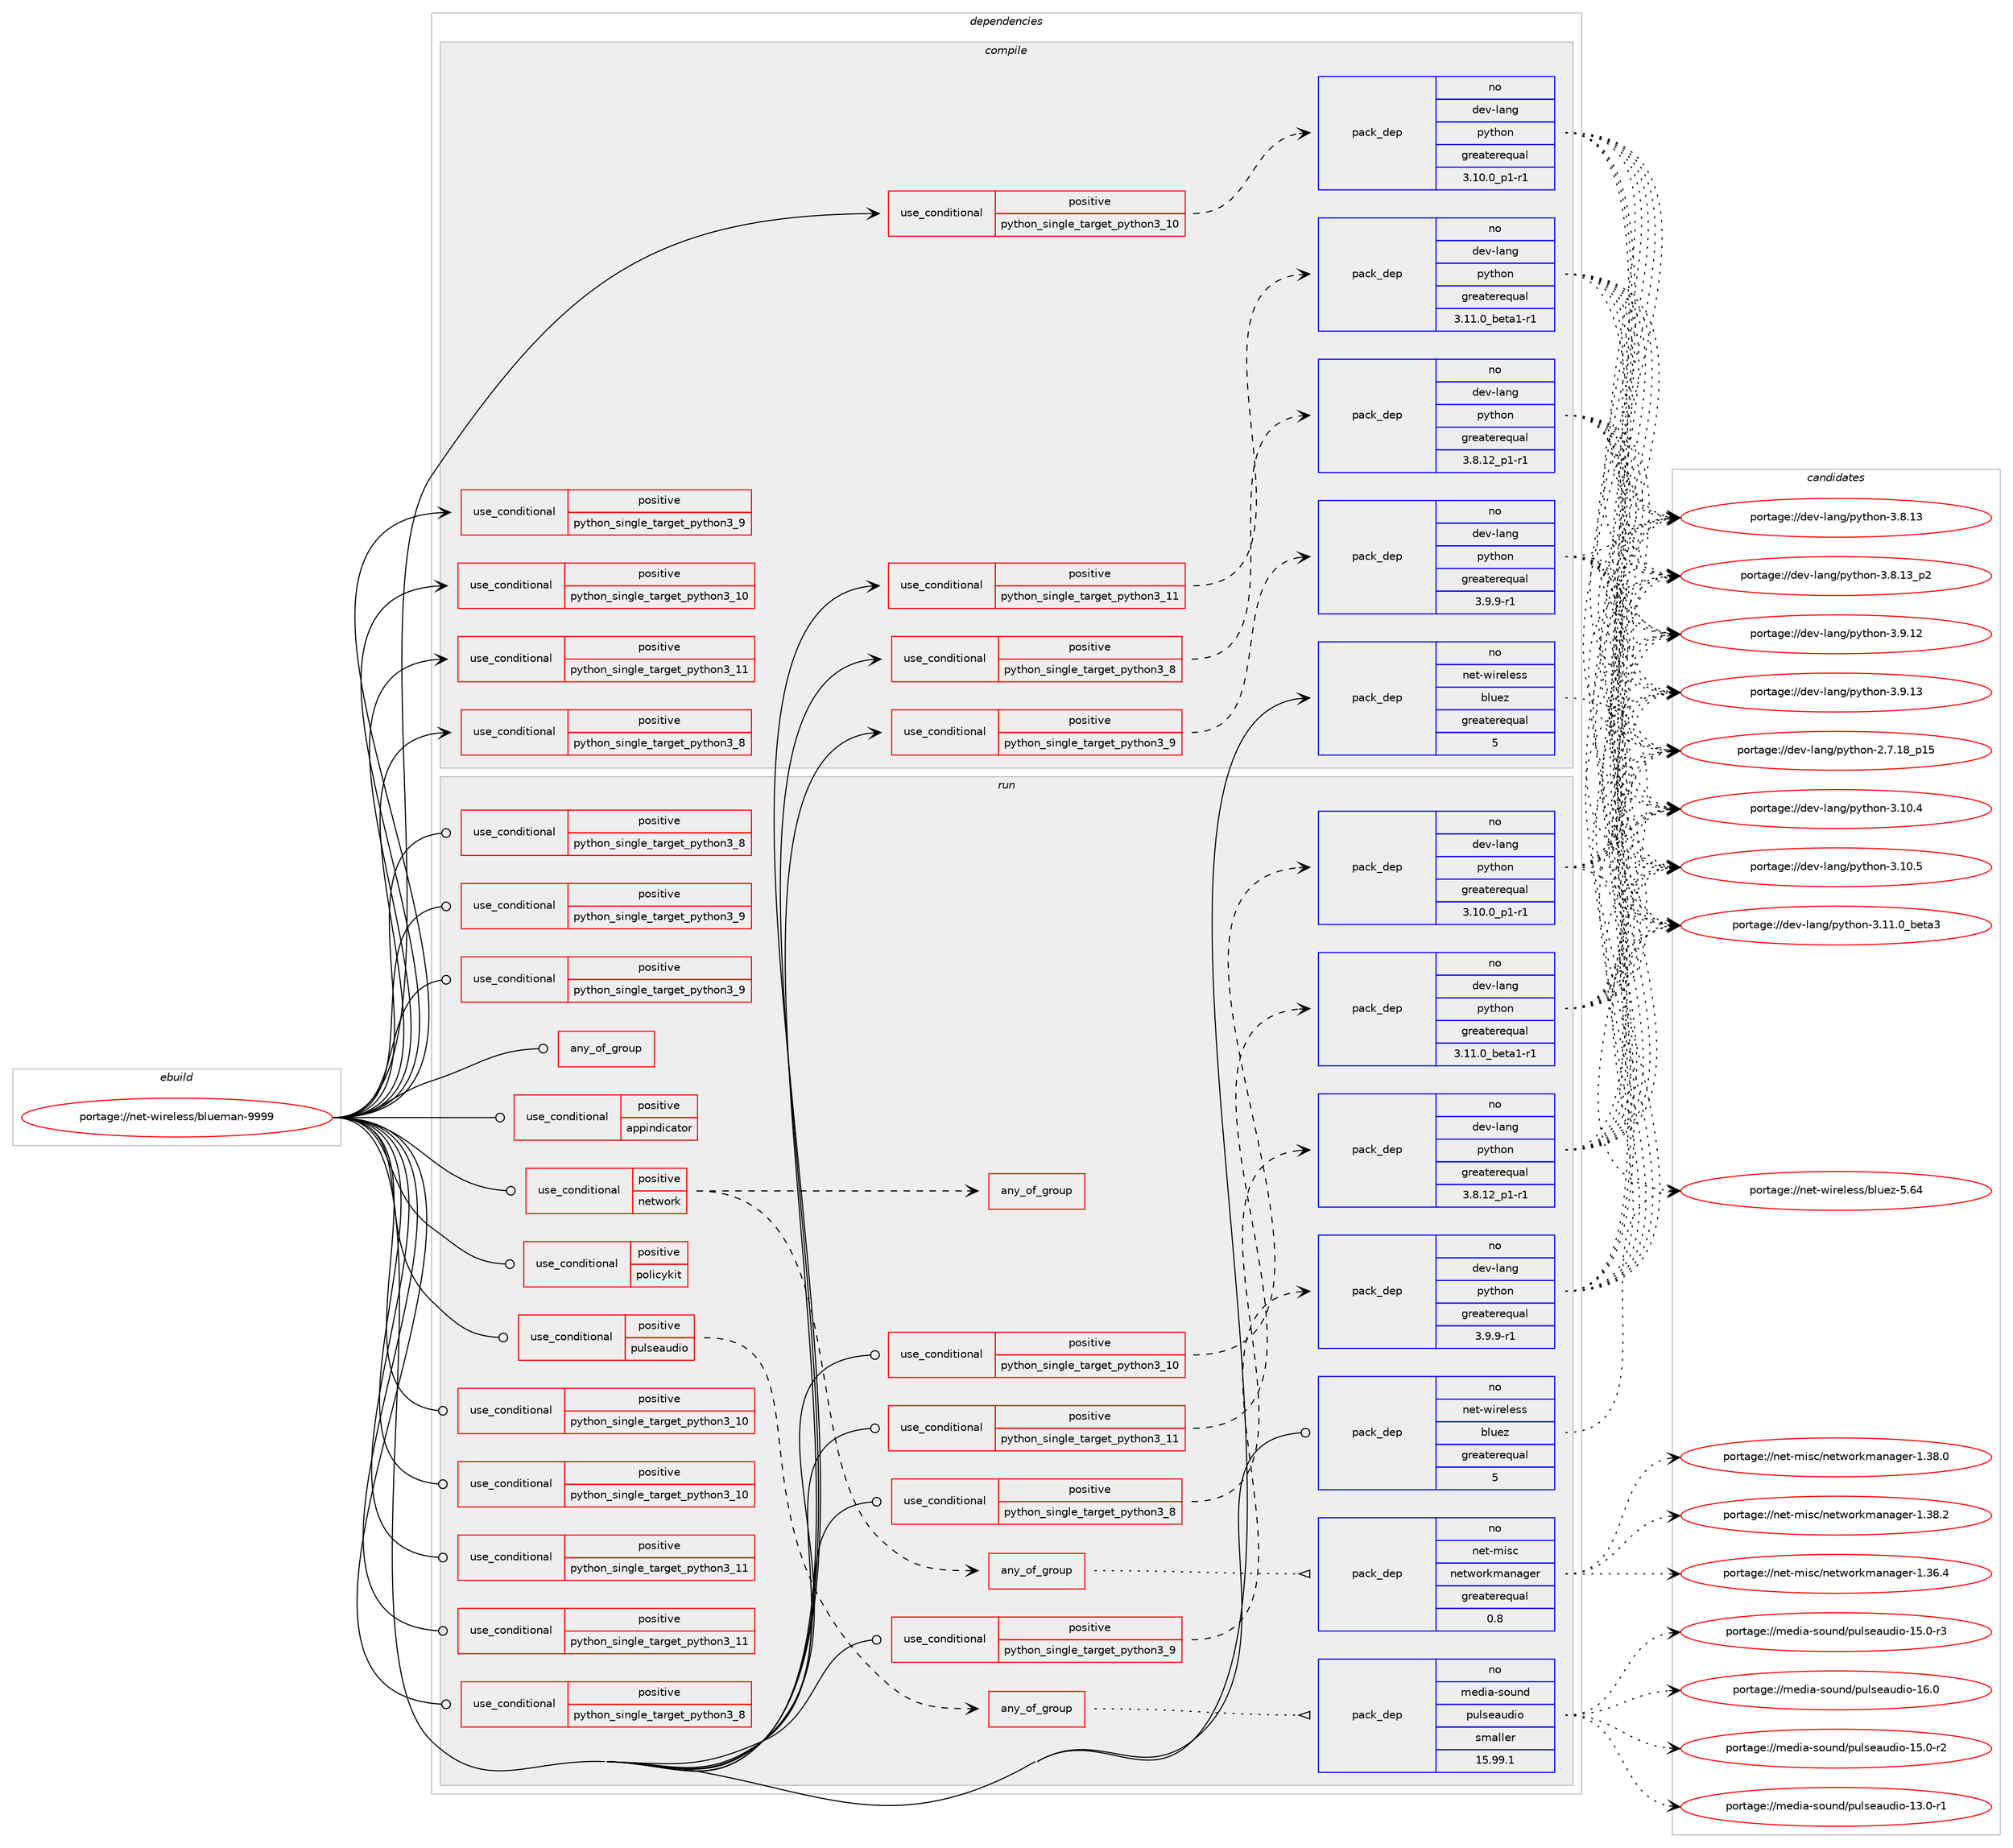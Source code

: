 digraph prolog {

# *************
# Graph options
# *************

newrank=true;
concentrate=true;
compound=true;
graph [rankdir=LR,fontname=Helvetica,fontsize=10,ranksep=1.5];#, ranksep=2.5, nodesep=0.2];
edge  [arrowhead=vee];
node  [fontname=Helvetica,fontsize=10];

# **********
# The ebuild
# **********

subgraph cluster_leftcol {
color=gray;
rank=same;
label=<<i>ebuild</i>>;
id [label="portage://net-wireless/blueman-9999", color=red, width=4, href="../net-wireless/blueman-9999.svg"];
}

# ****************
# The dependencies
# ****************

subgraph cluster_midcol {
color=gray;
label=<<i>dependencies</i>>;
subgraph cluster_compile {
fillcolor="#eeeeee";
style=filled;
label=<<i>compile</i>>;
subgraph cond1875 {
dependency2653 [label=<<TABLE BORDER="0" CELLBORDER="1" CELLSPACING="0" CELLPADDING="4"><TR><TD ROWSPAN="3" CELLPADDING="10">use_conditional</TD></TR><TR><TD>positive</TD></TR><TR><TD>python_single_target_python3_10</TD></TR></TABLE>>, shape=none, color=red];
subgraph pack764 {
dependency2654 [label=<<TABLE BORDER="0" CELLBORDER="1" CELLSPACING="0" CELLPADDING="4" WIDTH="220"><TR><TD ROWSPAN="6" CELLPADDING="30">pack_dep</TD></TR><TR><TD WIDTH="110">no</TD></TR><TR><TD>dev-lang</TD></TR><TR><TD>python</TD></TR><TR><TD>greaterequal</TD></TR><TR><TD>3.10.0_p1-r1</TD></TR></TABLE>>, shape=none, color=blue];
}
dependency2653:e -> dependency2654:w [weight=20,style="dashed",arrowhead="vee"];
}
id:e -> dependency2653:w [weight=20,style="solid",arrowhead="vee"];
subgraph cond1876 {
dependency2655 [label=<<TABLE BORDER="0" CELLBORDER="1" CELLSPACING="0" CELLPADDING="4"><TR><TD ROWSPAN="3" CELLPADDING="10">use_conditional</TD></TR><TR><TD>positive</TD></TR><TR><TD>python_single_target_python3_10</TD></TR></TABLE>>, shape=none, color=red];
# *** BEGIN UNKNOWN DEPENDENCY TYPE (TODO) ***
# dependency2655 -> package_dependency(portage://net-wireless/blueman-9999,install,no,dev-python,pygobject,none,[,,],[slot(3)],[use(enable(python_targets_python3_10),negative)])
# *** END UNKNOWN DEPENDENCY TYPE (TODO) ***

}
id:e -> dependency2655:w [weight=20,style="solid",arrowhead="vee"];
subgraph cond1877 {
dependency2656 [label=<<TABLE BORDER="0" CELLBORDER="1" CELLSPACING="0" CELLPADDING="4"><TR><TD ROWSPAN="3" CELLPADDING="10">use_conditional</TD></TR><TR><TD>positive</TD></TR><TR><TD>python_single_target_python3_11</TD></TR></TABLE>>, shape=none, color=red];
subgraph pack765 {
dependency2657 [label=<<TABLE BORDER="0" CELLBORDER="1" CELLSPACING="0" CELLPADDING="4" WIDTH="220"><TR><TD ROWSPAN="6" CELLPADDING="30">pack_dep</TD></TR><TR><TD WIDTH="110">no</TD></TR><TR><TD>dev-lang</TD></TR><TR><TD>python</TD></TR><TR><TD>greaterequal</TD></TR><TR><TD>3.11.0_beta1-r1</TD></TR></TABLE>>, shape=none, color=blue];
}
dependency2656:e -> dependency2657:w [weight=20,style="dashed",arrowhead="vee"];
}
id:e -> dependency2656:w [weight=20,style="solid",arrowhead="vee"];
subgraph cond1878 {
dependency2658 [label=<<TABLE BORDER="0" CELLBORDER="1" CELLSPACING="0" CELLPADDING="4"><TR><TD ROWSPAN="3" CELLPADDING="10">use_conditional</TD></TR><TR><TD>positive</TD></TR><TR><TD>python_single_target_python3_11</TD></TR></TABLE>>, shape=none, color=red];
# *** BEGIN UNKNOWN DEPENDENCY TYPE (TODO) ***
# dependency2658 -> package_dependency(portage://net-wireless/blueman-9999,install,no,dev-python,pygobject,none,[,,],[slot(3)],[use(enable(python_targets_python3_11),negative)])
# *** END UNKNOWN DEPENDENCY TYPE (TODO) ***

}
id:e -> dependency2658:w [weight=20,style="solid",arrowhead="vee"];
subgraph cond1879 {
dependency2659 [label=<<TABLE BORDER="0" CELLBORDER="1" CELLSPACING="0" CELLPADDING="4"><TR><TD ROWSPAN="3" CELLPADDING="10">use_conditional</TD></TR><TR><TD>positive</TD></TR><TR><TD>python_single_target_python3_8</TD></TR></TABLE>>, shape=none, color=red];
subgraph pack766 {
dependency2660 [label=<<TABLE BORDER="0" CELLBORDER="1" CELLSPACING="0" CELLPADDING="4" WIDTH="220"><TR><TD ROWSPAN="6" CELLPADDING="30">pack_dep</TD></TR><TR><TD WIDTH="110">no</TD></TR><TR><TD>dev-lang</TD></TR><TR><TD>python</TD></TR><TR><TD>greaterequal</TD></TR><TR><TD>3.8.12_p1-r1</TD></TR></TABLE>>, shape=none, color=blue];
}
dependency2659:e -> dependency2660:w [weight=20,style="dashed",arrowhead="vee"];
}
id:e -> dependency2659:w [weight=20,style="solid",arrowhead="vee"];
subgraph cond1880 {
dependency2661 [label=<<TABLE BORDER="0" CELLBORDER="1" CELLSPACING="0" CELLPADDING="4"><TR><TD ROWSPAN="3" CELLPADDING="10">use_conditional</TD></TR><TR><TD>positive</TD></TR><TR><TD>python_single_target_python3_8</TD></TR></TABLE>>, shape=none, color=red];
# *** BEGIN UNKNOWN DEPENDENCY TYPE (TODO) ***
# dependency2661 -> package_dependency(portage://net-wireless/blueman-9999,install,no,dev-python,pygobject,none,[,,],[slot(3)],[use(enable(python_targets_python3_8),negative)])
# *** END UNKNOWN DEPENDENCY TYPE (TODO) ***

}
id:e -> dependency2661:w [weight=20,style="solid",arrowhead="vee"];
subgraph cond1881 {
dependency2662 [label=<<TABLE BORDER="0" CELLBORDER="1" CELLSPACING="0" CELLPADDING="4"><TR><TD ROWSPAN="3" CELLPADDING="10">use_conditional</TD></TR><TR><TD>positive</TD></TR><TR><TD>python_single_target_python3_9</TD></TR></TABLE>>, shape=none, color=red];
subgraph pack767 {
dependency2663 [label=<<TABLE BORDER="0" CELLBORDER="1" CELLSPACING="0" CELLPADDING="4" WIDTH="220"><TR><TD ROWSPAN="6" CELLPADDING="30">pack_dep</TD></TR><TR><TD WIDTH="110">no</TD></TR><TR><TD>dev-lang</TD></TR><TR><TD>python</TD></TR><TR><TD>greaterequal</TD></TR><TR><TD>3.9.9-r1</TD></TR></TABLE>>, shape=none, color=blue];
}
dependency2662:e -> dependency2663:w [weight=20,style="dashed",arrowhead="vee"];
}
id:e -> dependency2662:w [weight=20,style="solid",arrowhead="vee"];
subgraph cond1882 {
dependency2664 [label=<<TABLE BORDER="0" CELLBORDER="1" CELLSPACING="0" CELLPADDING="4"><TR><TD ROWSPAN="3" CELLPADDING="10">use_conditional</TD></TR><TR><TD>positive</TD></TR><TR><TD>python_single_target_python3_9</TD></TR></TABLE>>, shape=none, color=red];
# *** BEGIN UNKNOWN DEPENDENCY TYPE (TODO) ***
# dependency2664 -> package_dependency(portage://net-wireless/blueman-9999,install,no,dev-python,pygobject,none,[,,],[slot(3)],[use(enable(python_targets_python3_9),negative)])
# *** END UNKNOWN DEPENDENCY TYPE (TODO) ***

}
id:e -> dependency2664:w [weight=20,style="solid",arrowhead="vee"];
subgraph pack768 {
dependency2665 [label=<<TABLE BORDER="0" CELLBORDER="1" CELLSPACING="0" CELLPADDING="4" WIDTH="220"><TR><TD ROWSPAN="6" CELLPADDING="30">pack_dep</TD></TR><TR><TD WIDTH="110">no</TD></TR><TR><TD>net-wireless</TD></TR><TR><TD>bluez</TD></TR><TR><TD>greaterequal</TD></TR><TR><TD>5</TD></TR></TABLE>>, shape=none, color=blue];
}
id:e -> dependency2665:w [weight=20,style="solid",arrowhead="vee"];
}
subgraph cluster_compileandrun {
fillcolor="#eeeeee";
style=filled;
label=<<i>compile and run</i>>;
}
subgraph cluster_run {
fillcolor="#eeeeee";
style=filled;
label=<<i>run</i>>;
subgraph any16 {
dependency2666 [label=<<TABLE BORDER="0" CELLBORDER="1" CELLSPACING="0" CELLPADDING="4"><TR><TD CELLPADDING="10">any_of_group</TD></TR></TABLE>>, shape=none, color=red];# *** BEGIN UNKNOWN DEPENDENCY TYPE (TODO) ***
# dependency2666 -> package_dependency(portage://net-wireless/blueman-9999,run,no,x11-themes,adwaita-icon-theme,none,[,,],[],[])
# *** END UNKNOWN DEPENDENCY TYPE (TODO) ***

# *** BEGIN UNKNOWN DEPENDENCY TYPE (TODO) ***
# dependency2666 -> package_dependency(portage://net-wireless/blueman-9999,run,no,x11-themes,faenza-icon-theme,none,[,,],[],[])
# *** END UNKNOWN DEPENDENCY TYPE (TODO) ***

# *** BEGIN UNKNOWN DEPENDENCY TYPE (TODO) ***
# dependency2666 -> package_dependency(portage://net-wireless/blueman-9999,run,no,x11-themes,mate-icon-theme,none,[,,],[],[])
# *** END UNKNOWN DEPENDENCY TYPE (TODO) ***

}
id:e -> dependency2666:w [weight=20,style="solid",arrowhead="odot"];
subgraph cond1883 {
dependency2667 [label=<<TABLE BORDER="0" CELLBORDER="1" CELLSPACING="0" CELLPADDING="4"><TR><TD ROWSPAN="3" CELLPADDING="10">use_conditional</TD></TR><TR><TD>positive</TD></TR><TR><TD>appindicator</TD></TR></TABLE>>, shape=none, color=red];
# *** BEGIN UNKNOWN DEPENDENCY TYPE (TODO) ***
# dependency2667 -> package_dependency(portage://net-wireless/blueman-9999,run,no,dev-libs,libappindicator,none,[,,],[slot(3)],[use(enable(introspection),none)])
# *** END UNKNOWN DEPENDENCY TYPE (TODO) ***

}
id:e -> dependency2667:w [weight=20,style="solid",arrowhead="odot"];
subgraph cond1884 {
dependency2668 [label=<<TABLE BORDER="0" CELLBORDER="1" CELLSPACING="0" CELLPADDING="4"><TR><TD ROWSPAN="3" CELLPADDING="10">use_conditional</TD></TR><TR><TD>positive</TD></TR><TR><TD>network</TD></TR></TABLE>>, shape=none, color=red];
# *** BEGIN UNKNOWN DEPENDENCY TYPE (TODO) ***
# dependency2668 -> package_dependency(portage://net-wireless/blueman-9999,run,no,net-firewall,iptables,none,[,,],[],[])
# *** END UNKNOWN DEPENDENCY TYPE (TODO) ***

subgraph any17 {
dependency2669 [label=<<TABLE BORDER="0" CELLBORDER="1" CELLSPACING="0" CELLPADDING="4"><TR><TD CELLPADDING="10">any_of_group</TD></TR></TABLE>>, shape=none, color=red];# *** BEGIN UNKNOWN DEPENDENCY TYPE (TODO) ***
# dependency2669 -> package_dependency(portage://net-wireless/blueman-9999,run,no,sys-apps,net-tools,none,[,,],[],[])
# *** END UNKNOWN DEPENDENCY TYPE (TODO) ***

# *** BEGIN UNKNOWN DEPENDENCY TYPE (TODO) ***
# dependency2669 -> package_dependency(portage://net-wireless/blueman-9999,run,no,sys-apps,iproute2,none,[,,],[],[])
# *** END UNKNOWN DEPENDENCY TYPE (TODO) ***

}
dependency2668:e -> dependency2669:w [weight=20,style="dashed",arrowhead="vee"];
subgraph any18 {
dependency2670 [label=<<TABLE BORDER="0" CELLBORDER="1" CELLSPACING="0" CELLPADDING="4"><TR><TD CELLPADDING="10">any_of_group</TD></TR></TABLE>>, shape=none, color=red];# *** BEGIN UNKNOWN DEPENDENCY TYPE (TODO) ***
# dependency2670 -> package_dependency(portage://net-wireless/blueman-9999,run,no,net-dns,dnsmasq,none,[,,],[],[])
# *** END UNKNOWN DEPENDENCY TYPE (TODO) ***

# *** BEGIN UNKNOWN DEPENDENCY TYPE (TODO) ***
# dependency2670 -> package_dependency(portage://net-wireless/blueman-9999,run,no,net-misc,dhcp,none,[,,],[],[])
# *** END UNKNOWN DEPENDENCY TYPE (TODO) ***

subgraph pack769 {
dependency2671 [label=<<TABLE BORDER="0" CELLBORDER="1" CELLSPACING="0" CELLPADDING="4" WIDTH="220"><TR><TD ROWSPAN="6" CELLPADDING="30">pack_dep</TD></TR><TR><TD WIDTH="110">no</TD></TR><TR><TD>net-misc</TD></TR><TR><TD>networkmanager</TD></TR><TR><TD>greaterequal</TD></TR><TR><TD>0.8</TD></TR></TABLE>>, shape=none, color=blue];
}
dependency2670:e -> dependency2671:w [weight=20,style="dotted",arrowhead="oinv"];
}
dependency2668:e -> dependency2670:w [weight=20,style="dashed",arrowhead="vee"];
}
id:e -> dependency2668:w [weight=20,style="solid",arrowhead="odot"];
subgraph cond1885 {
dependency2672 [label=<<TABLE BORDER="0" CELLBORDER="1" CELLSPACING="0" CELLPADDING="4"><TR><TD ROWSPAN="3" CELLPADDING="10">use_conditional</TD></TR><TR><TD>positive</TD></TR><TR><TD>policykit</TD></TR></TABLE>>, shape=none, color=red];
# *** BEGIN UNKNOWN DEPENDENCY TYPE (TODO) ***
# dependency2672 -> package_dependency(portage://net-wireless/blueman-9999,run,no,sys-auth,polkit,none,[,,],[],[])
# *** END UNKNOWN DEPENDENCY TYPE (TODO) ***

}
id:e -> dependency2672:w [weight=20,style="solid",arrowhead="odot"];
subgraph cond1886 {
dependency2673 [label=<<TABLE BORDER="0" CELLBORDER="1" CELLSPACING="0" CELLPADDING="4"><TR><TD ROWSPAN="3" CELLPADDING="10">use_conditional</TD></TR><TR><TD>positive</TD></TR><TR><TD>pulseaudio</TD></TR></TABLE>>, shape=none, color=red];
subgraph any19 {
dependency2674 [label=<<TABLE BORDER="0" CELLBORDER="1" CELLSPACING="0" CELLPADDING="4"><TR><TD CELLPADDING="10">any_of_group</TD></TR></TABLE>>, shape=none, color=red];# *** BEGIN UNKNOWN DEPENDENCY TYPE (TODO) ***
# dependency2674 -> package_dependency(portage://net-wireless/blueman-9999,run,no,media-sound,pulseaudio-daemon,none,[,,],[],[use(enable(bluetooth),none)])
# *** END UNKNOWN DEPENDENCY TYPE (TODO) ***

# *** BEGIN UNKNOWN DEPENDENCY TYPE (TODO) ***
# dependency2674 -> package_dependency(portage://net-wireless/blueman-9999,run,no,media-video,pipewire,none,[,,],[],[use(enable(bluetooth),none)])
# *** END UNKNOWN DEPENDENCY TYPE (TODO) ***

subgraph pack770 {
dependency2675 [label=<<TABLE BORDER="0" CELLBORDER="1" CELLSPACING="0" CELLPADDING="4" WIDTH="220"><TR><TD ROWSPAN="6" CELLPADDING="30">pack_dep</TD></TR><TR><TD WIDTH="110">no</TD></TR><TR><TD>media-sound</TD></TR><TR><TD>pulseaudio</TD></TR><TR><TD>smaller</TD></TR><TR><TD>15.99.1</TD></TR></TABLE>>, shape=none, color=blue];
}
dependency2674:e -> dependency2675:w [weight=20,style="dotted",arrowhead="oinv"];
# *** BEGIN UNKNOWN DEPENDENCY TYPE (TODO) ***
# dependency2674 -> package_dependency(portage://net-wireless/blueman-9999,run,no,media-sound,pulseaudio-modules-bt,none,[,,],[],[])
# *** END UNKNOWN DEPENDENCY TYPE (TODO) ***

}
dependency2673:e -> dependency2674:w [weight=20,style="dashed",arrowhead="vee"];
}
id:e -> dependency2673:w [weight=20,style="solid",arrowhead="odot"];
subgraph cond1887 {
dependency2676 [label=<<TABLE BORDER="0" CELLBORDER="1" CELLSPACING="0" CELLPADDING="4"><TR><TD ROWSPAN="3" CELLPADDING="10">use_conditional</TD></TR><TR><TD>positive</TD></TR><TR><TD>python_single_target_python3_10</TD></TR></TABLE>>, shape=none, color=red];
subgraph pack771 {
dependency2677 [label=<<TABLE BORDER="0" CELLBORDER="1" CELLSPACING="0" CELLPADDING="4" WIDTH="220"><TR><TD ROWSPAN="6" CELLPADDING="30">pack_dep</TD></TR><TR><TD WIDTH="110">no</TD></TR><TR><TD>dev-lang</TD></TR><TR><TD>python</TD></TR><TR><TD>greaterequal</TD></TR><TR><TD>3.10.0_p1-r1</TD></TR></TABLE>>, shape=none, color=blue];
}
dependency2676:e -> dependency2677:w [weight=20,style="dashed",arrowhead="vee"];
}
id:e -> dependency2676:w [weight=20,style="solid",arrowhead="odot"];
subgraph cond1888 {
dependency2678 [label=<<TABLE BORDER="0" CELLBORDER="1" CELLSPACING="0" CELLPADDING="4"><TR><TD ROWSPAN="3" CELLPADDING="10">use_conditional</TD></TR><TR><TD>positive</TD></TR><TR><TD>python_single_target_python3_10</TD></TR></TABLE>>, shape=none, color=red];
# *** BEGIN UNKNOWN DEPENDENCY TYPE (TODO) ***
# dependency2678 -> package_dependency(portage://net-wireless/blueman-9999,run,no,dev-python,pycairo,none,[,,],[],[use(enable(python_targets_python3_10),negative)])
# *** END UNKNOWN DEPENDENCY TYPE (TODO) ***

}
id:e -> dependency2678:w [weight=20,style="solid",arrowhead="odot"];
subgraph cond1889 {
dependency2679 [label=<<TABLE BORDER="0" CELLBORDER="1" CELLSPACING="0" CELLPADDING="4"><TR><TD ROWSPAN="3" CELLPADDING="10">use_conditional</TD></TR><TR><TD>positive</TD></TR><TR><TD>python_single_target_python3_10</TD></TR></TABLE>>, shape=none, color=red];
# *** BEGIN UNKNOWN DEPENDENCY TYPE (TODO) ***
# dependency2679 -> package_dependency(portage://net-wireless/blueman-9999,run,no,dev-python,pygobject,none,[,,],[slot(3)],[use(enable(python_targets_python3_10),negative)])
# *** END UNKNOWN DEPENDENCY TYPE (TODO) ***

}
id:e -> dependency2679:w [weight=20,style="solid",arrowhead="odot"];
subgraph cond1890 {
dependency2680 [label=<<TABLE BORDER="0" CELLBORDER="1" CELLSPACING="0" CELLPADDING="4"><TR><TD ROWSPAN="3" CELLPADDING="10">use_conditional</TD></TR><TR><TD>positive</TD></TR><TR><TD>python_single_target_python3_11</TD></TR></TABLE>>, shape=none, color=red];
subgraph pack772 {
dependency2681 [label=<<TABLE BORDER="0" CELLBORDER="1" CELLSPACING="0" CELLPADDING="4" WIDTH="220"><TR><TD ROWSPAN="6" CELLPADDING="30">pack_dep</TD></TR><TR><TD WIDTH="110">no</TD></TR><TR><TD>dev-lang</TD></TR><TR><TD>python</TD></TR><TR><TD>greaterequal</TD></TR><TR><TD>3.11.0_beta1-r1</TD></TR></TABLE>>, shape=none, color=blue];
}
dependency2680:e -> dependency2681:w [weight=20,style="dashed",arrowhead="vee"];
}
id:e -> dependency2680:w [weight=20,style="solid",arrowhead="odot"];
subgraph cond1891 {
dependency2682 [label=<<TABLE BORDER="0" CELLBORDER="1" CELLSPACING="0" CELLPADDING="4"><TR><TD ROWSPAN="3" CELLPADDING="10">use_conditional</TD></TR><TR><TD>positive</TD></TR><TR><TD>python_single_target_python3_11</TD></TR></TABLE>>, shape=none, color=red];
# *** BEGIN UNKNOWN DEPENDENCY TYPE (TODO) ***
# dependency2682 -> package_dependency(portage://net-wireless/blueman-9999,run,no,dev-python,pycairo,none,[,,],[],[use(enable(python_targets_python3_11),negative)])
# *** END UNKNOWN DEPENDENCY TYPE (TODO) ***

}
id:e -> dependency2682:w [weight=20,style="solid",arrowhead="odot"];
subgraph cond1892 {
dependency2683 [label=<<TABLE BORDER="0" CELLBORDER="1" CELLSPACING="0" CELLPADDING="4"><TR><TD ROWSPAN="3" CELLPADDING="10">use_conditional</TD></TR><TR><TD>positive</TD></TR><TR><TD>python_single_target_python3_11</TD></TR></TABLE>>, shape=none, color=red];
# *** BEGIN UNKNOWN DEPENDENCY TYPE (TODO) ***
# dependency2683 -> package_dependency(portage://net-wireless/blueman-9999,run,no,dev-python,pygobject,none,[,,],[slot(3)],[use(enable(python_targets_python3_11),negative)])
# *** END UNKNOWN DEPENDENCY TYPE (TODO) ***

}
id:e -> dependency2683:w [weight=20,style="solid",arrowhead="odot"];
subgraph cond1893 {
dependency2684 [label=<<TABLE BORDER="0" CELLBORDER="1" CELLSPACING="0" CELLPADDING="4"><TR><TD ROWSPAN="3" CELLPADDING="10">use_conditional</TD></TR><TR><TD>positive</TD></TR><TR><TD>python_single_target_python3_8</TD></TR></TABLE>>, shape=none, color=red];
subgraph pack773 {
dependency2685 [label=<<TABLE BORDER="0" CELLBORDER="1" CELLSPACING="0" CELLPADDING="4" WIDTH="220"><TR><TD ROWSPAN="6" CELLPADDING="30">pack_dep</TD></TR><TR><TD WIDTH="110">no</TD></TR><TR><TD>dev-lang</TD></TR><TR><TD>python</TD></TR><TR><TD>greaterequal</TD></TR><TR><TD>3.8.12_p1-r1</TD></TR></TABLE>>, shape=none, color=blue];
}
dependency2684:e -> dependency2685:w [weight=20,style="dashed",arrowhead="vee"];
}
id:e -> dependency2684:w [weight=20,style="solid",arrowhead="odot"];
subgraph cond1894 {
dependency2686 [label=<<TABLE BORDER="0" CELLBORDER="1" CELLSPACING="0" CELLPADDING="4"><TR><TD ROWSPAN="3" CELLPADDING="10">use_conditional</TD></TR><TR><TD>positive</TD></TR><TR><TD>python_single_target_python3_8</TD></TR></TABLE>>, shape=none, color=red];
# *** BEGIN UNKNOWN DEPENDENCY TYPE (TODO) ***
# dependency2686 -> package_dependency(portage://net-wireless/blueman-9999,run,no,dev-python,pycairo,none,[,,],[],[use(enable(python_targets_python3_8),negative)])
# *** END UNKNOWN DEPENDENCY TYPE (TODO) ***

}
id:e -> dependency2686:w [weight=20,style="solid",arrowhead="odot"];
subgraph cond1895 {
dependency2687 [label=<<TABLE BORDER="0" CELLBORDER="1" CELLSPACING="0" CELLPADDING="4"><TR><TD ROWSPAN="3" CELLPADDING="10">use_conditional</TD></TR><TR><TD>positive</TD></TR><TR><TD>python_single_target_python3_8</TD></TR></TABLE>>, shape=none, color=red];
# *** BEGIN UNKNOWN DEPENDENCY TYPE (TODO) ***
# dependency2687 -> package_dependency(portage://net-wireless/blueman-9999,run,no,dev-python,pygobject,none,[,,],[slot(3)],[use(enable(python_targets_python3_8),negative)])
# *** END UNKNOWN DEPENDENCY TYPE (TODO) ***

}
id:e -> dependency2687:w [weight=20,style="solid",arrowhead="odot"];
subgraph cond1896 {
dependency2688 [label=<<TABLE BORDER="0" CELLBORDER="1" CELLSPACING="0" CELLPADDING="4"><TR><TD ROWSPAN="3" CELLPADDING="10">use_conditional</TD></TR><TR><TD>positive</TD></TR><TR><TD>python_single_target_python3_9</TD></TR></TABLE>>, shape=none, color=red];
subgraph pack774 {
dependency2689 [label=<<TABLE BORDER="0" CELLBORDER="1" CELLSPACING="0" CELLPADDING="4" WIDTH="220"><TR><TD ROWSPAN="6" CELLPADDING="30">pack_dep</TD></TR><TR><TD WIDTH="110">no</TD></TR><TR><TD>dev-lang</TD></TR><TR><TD>python</TD></TR><TR><TD>greaterequal</TD></TR><TR><TD>3.9.9-r1</TD></TR></TABLE>>, shape=none, color=blue];
}
dependency2688:e -> dependency2689:w [weight=20,style="dashed",arrowhead="vee"];
}
id:e -> dependency2688:w [weight=20,style="solid",arrowhead="odot"];
subgraph cond1897 {
dependency2690 [label=<<TABLE BORDER="0" CELLBORDER="1" CELLSPACING="0" CELLPADDING="4"><TR><TD ROWSPAN="3" CELLPADDING="10">use_conditional</TD></TR><TR><TD>positive</TD></TR><TR><TD>python_single_target_python3_9</TD></TR></TABLE>>, shape=none, color=red];
# *** BEGIN UNKNOWN DEPENDENCY TYPE (TODO) ***
# dependency2690 -> package_dependency(portage://net-wireless/blueman-9999,run,no,dev-python,pycairo,none,[,,],[],[use(enable(python_targets_python3_9),negative)])
# *** END UNKNOWN DEPENDENCY TYPE (TODO) ***

}
id:e -> dependency2690:w [weight=20,style="solid",arrowhead="odot"];
subgraph cond1898 {
dependency2691 [label=<<TABLE BORDER="0" CELLBORDER="1" CELLSPACING="0" CELLPADDING="4"><TR><TD ROWSPAN="3" CELLPADDING="10">use_conditional</TD></TR><TR><TD>positive</TD></TR><TR><TD>python_single_target_python3_9</TD></TR></TABLE>>, shape=none, color=red];
# *** BEGIN UNKNOWN DEPENDENCY TYPE (TODO) ***
# dependency2691 -> package_dependency(portage://net-wireless/blueman-9999,run,no,dev-python,pygobject,none,[,,],[slot(3)],[use(enable(python_targets_python3_9),negative)])
# *** END UNKNOWN DEPENDENCY TYPE (TODO) ***

}
id:e -> dependency2691:w [weight=20,style="solid",arrowhead="odot"];
subgraph pack775 {
dependency2692 [label=<<TABLE BORDER="0" CELLBORDER="1" CELLSPACING="0" CELLPADDING="4" WIDTH="220"><TR><TD ROWSPAN="6" CELLPADDING="30">pack_dep</TD></TR><TR><TD WIDTH="110">no</TD></TR><TR><TD>net-wireless</TD></TR><TR><TD>bluez</TD></TR><TR><TD>greaterequal</TD></TR><TR><TD>5</TD></TR></TABLE>>, shape=none, color=blue];
}
id:e -> dependency2692:w [weight=20,style="solid",arrowhead="odot"];
# *** BEGIN UNKNOWN DEPENDENCY TYPE (TODO) ***
# id -> package_dependency(portage://net-wireless/blueman-9999,run,no,sys-apps,dbus,none,[,,],[],[])
# *** END UNKNOWN DEPENDENCY TYPE (TODO) ***

# *** BEGIN UNKNOWN DEPENDENCY TYPE (TODO) ***
# id -> package_dependency(portage://net-wireless/blueman-9999,run,no,x11-libs,gtk+,none,[,,],[slot(3)],[use(enable(introspection),none)])
# *** END UNKNOWN DEPENDENCY TYPE (TODO) ***

# *** BEGIN UNKNOWN DEPENDENCY TYPE (TODO) ***
# id -> package_dependency(portage://net-wireless/blueman-9999,run,no,x11-libs,libnotify,none,[,,],[],[use(enable(introspection),none)])
# *** END UNKNOWN DEPENDENCY TYPE (TODO) ***

}
}

# **************
# The candidates
# **************

subgraph cluster_choices {
rank=same;
color=gray;
label=<<i>candidates</i>>;

subgraph choice764 {
color=black;
nodesep=1;
choice10010111845108971101034711212111610411111045504655464956951124953 [label="portage://dev-lang/python-2.7.18_p15", color=red, width=4,href="../dev-lang/python-2.7.18_p15.svg"];
choice10010111845108971101034711212111610411111045514649484652 [label="portage://dev-lang/python-3.10.4", color=red, width=4,href="../dev-lang/python-3.10.4.svg"];
choice10010111845108971101034711212111610411111045514649484653 [label="portage://dev-lang/python-3.10.5", color=red, width=4,href="../dev-lang/python-3.10.5.svg"];
choice1001011184510897110103471121211161041111104551464949464895981011169751 [label="portage://dev-lang/python-3.11.0_beta3", color=red, width=4,href="../dev-lang/python-3.11.0_beta3.svg"];
choice10010111845108971101034711212111610411111045514656464951 [label="portage://dev-lang/python-3.8.13", color=red, width=4,href="../dev-lang/python-3.8.13.svg"];
choice100101118451089711010347112121116104111110455146564649519511250 [label="portage://dev-lang/python-3.8.13_p2", color=red, width=4,href="../dev-lang/python-3.8.13_p2.svg"];
choice10010111845108971101034711212111610411111045514657464950 [label="portage://dev-lang/python-3.9.12", color=red, width=4,href="../dev-lang/python-3.9.12.svg"];
choice10010111845108971101034711212111610411111045514657464951 [label="portage://dev-lang/python-3.9.13", color=red, width=4,href="../dev-lang/python-3.9.13.svg"];
dependency2654:e -> choice10010111845108971101034711212111610411111045504655464956951124953:w [style=dotted,weight="100"];
dependency2654:e -> choice10010111845108971101034711212111610411111045514649484652:w [style=dotted,weight="100"];
dependency2654:e -> choice10010111845108971101034711212111610411111045514649484653:w [style=dotted,weight="100"];
dependency2654:e -> choice1001011184510897110103471121211161041111104551464949464895981011169751:w [style=dotted,weight="100"];
dependency2654:e -> choice10010111845108971101034711212111610411111045514656464951:w [style=dotted,weight="100"];
dependency2654:e -> choice100101118451089711010347112121116104111110455146564649519511250:w [style=dotted,weight="100"];
dependency2654:e -> choice10010111845108971101034711212111610411111045514657464950:w [style=dotted,weight="100"];
dependency2654:e -> choice10010111845108971101034711212111610411111045514657464951:w [style=dotted,weight="100"];
}
subgraph choice765 {
color=black;
nodesep=1;
choice10010111845108971101034711212111610411111045504655464956951124953 [label="portage://dev-lang/python-2.7.18_p15", color=red, width=4,href="../dev-lang/python-2.7.18_p15.svg"];
choice10010111845108971101034711212111610411111045514649484652 [label="portage://dev-lang/python-3.10.4", color=red, width=4,href="../dev-lang/python-3.10.4.svg"];
choice10010111845108971101034711212111610411111045514649484653 [label="portage://dev-lang/python-3.10.5", color=red, width=4,href="../dev-lang/python-3.10.5.svg"];
choice1001011184510897110103471121211161041111104551464949464895981011169751 [label="portage://dev-lang/python-3.11.0_beta3", color=red, width=4,href="../dev-lang/python-3.11.0_beta3.svg"];
choice10010111845108971101034711212111610411111045514656464951 [label="portage://dev-lang/python-3.8.13", color=red, width=4,href="../dev-lang/python-3.8.13.svg"];
choice100101118451089711010347112121116104111110455146564649519511250 [label="portage://dev-lang/python-3.8.13_p2", color=red, width=4,href="../dev-lang/python-3.8.13_p2.svg"];
choice10010111845108971101034711212111610411111045514657464950 [label="portage://dev-lang/python-3.9.12", color=red, width=4,href="../dev-lang/python-3.9.12.svg"];
choice10010111845108971101034711212111610411111045514657464951 [label="portage://dev-lang/python-3.9.13", color=red, width=4,href="../dev-lang/python-3.9.13.svg"];
dependency2657:e -> choice10010111845108971101034711212111610411111045504655464956951124953:w [style=dotted,weight="100"];
dependency2657:e -> choice10010111845108971101034711212111610411111045514649484652:w [style=dotted,weight="100"];
dependency2657:e -> choice10010111845108971101034711212111610411111045514649484653:w [style=dotted,weight="100"];
dependency2657:e -> choice1001011184510897110103471121211161041111104551464949464895981011169751:w [style=dotted,weight="100"];
dependency2657:e -> choice10010111845108971101034711212111610411111045514656464951:w [style=dotted,weight="100"];
dependency2657:e -> choice100101118451089711010347112121116104111110455146564649519511250:w [style=dotted,weight="100"];
dependency2657:e -> choice10010111845108971101034711212111610411111045514657464950:w [style=dotted,weight="100"];
dependency2657:e -> choice10010111845108971101034711212111610411111045514657464951:w [style=dotted,weight="100"];
}
subgraph choice766 {
color=black;
nodesep=1;
choice10010111845108971101034711212111610411111045504655464956951124953 [label="portage://dev-lang/python-2.7.18_p15", color=red, width=4,href="../dev-lang/python-2.7.18_p15.svg"];
choice10010111845108971101034711212111610411111045514649484652 [label="portage://dev-lang/python-3.10.4", color=red, width=4,href="../dev-lang/python-3.10.4.svg"];
choice10010111845108971101034711212111610411111045514649484653 [label="portage://dev-lang/python-3.10.5", color=red, width=4,href="../dev-lang/python-3.10.5.svg"];
choice1001011184510897110103471121211161041111104551464949464895981011169751 [label="portage://dev-lang/python-3.11.0_beta3", color=red, width=4,href="../dev-lang/python-3.11.0_beta3.svg"];
choice10010111845108971101034711212111610411111045514656464951 [label="portage://dev-lang/python-3.8.13", color=red, width=4,href="../dev-lang/python-3.8.13.svg"];
choice100101118451089711010347112121116104111110455146564649519511250 [label="portage://dev-lang/python-3.8.13_p2", color=red, width=4,href="../dev-lang/python-3.8.13_p2.svg"];
choice10010111845108971101034711212111610411111045514657464950 [label="portage://dev-lang/python-3.9.12", color=red, width=4,href="../dev-lang/python-3.9.12.svg"];
choice10010111845108971101034711212111610411111045514657464951 [label="portage://dev-lang/python-3.9.13", color=red, width=4,href="../dev-lang/python-3.9.13.svg"];
dependency2660:e -> choice10010111845108971101034711212111610411111045504655464956951124953:w [style=dotted,weight="100"];
dependency2660:e -> choice10010111845108971101034711212111610411111045514649484652:w [style=dotted,weight="100"];
dependency2660:e -> choice10010111845108971101034711212111610411111045514649484653:w [style=dotted,weight="100"];
dependency2660:e -> choice1001011184510897110103471121211161041111104551464949464895981011169751:w [style=dotted,weight="100"];
dependency2660:e -> choice10010111845108971101034711212111610411111045514656464951:w [style=dotted,weight="100"];
dependency2660:e -> choice100101118451089711010347112121116104111110455146564649519511250:w [style=dotted,weight="100"];
dependency2660:e -> choice10010111845108971101034711212111610411111045514657464950:w [style=dotted,weight="100"];
dependency2660:e -> choice10010111845108971101034711212111610411111045514657464951:w [style=dotted,weight="100"];
}
subgraph choice767 {
color=black;
nodesep=1;
choice10010111845108971101034711212111610411111045504655464956951124953 [label="portage://dev-lang/python-2.7.18_p15", color=red, width=4,href="../dev-lang/python-2.7.18_p15.svg"];
choice10010111845108971101034711212111610411111045514649484652 [label="portage://dev-lang/python-3.10.4", color=red, width=4,href="../dev-lang/python-3.10.4.svg"];
choice10010111845108971101034711212111610411111045514649484653 [label="portage://dev-lang/python-3.10.5", color=red, width=4,href="../dev-lang/python-3.10.5.svg"];
choice1001011184510897110103471121211161041111104551464949464895981011169751 [label="portage://dev-lang/python-3.11.0_beta3", color=red, width=4,href="../dev-lang/python-3.11.0_beta3.svg"];
choice10010111845108971101034711212111610411111045514656464951 [label="portage://dev-lang/python-3.8.13", color=red, width=4,href="../dev-lang/python-3.8.13.svg"];
choice100101118451089711010347112121116104111110455146564649519511250 [label="portage://dev-lang/python-3.8.13_p2", color=red, width=4,href="../dev-lang/python-3.8.13_p2.svg"];
choice10010111845108971101034711212111610411111045514657464950 [label="portage://dev-lang/python-3.9.12", color=red, width=4,href="../dev-lang/python-3.9.12.svg"];
choice10010111845108971101034711212111610411111045514657464951 [label="portage://dev-lang/python-3.9.13", color=red, width=4,href="../dev-lang/python-3.9.13.svg"];
dependency2663:e -> choice10010111845108971101034711212111610411111045504655464956951124953:w [style=dotted,weight="100"];
dependency2663:e -> choice10010111845108971101034711212111610411111045514649484652:w [style=dotted,weight="100"];
dependency2663:e -> choice10010111845108971101034711212111610411111045514649484653:w [style=dotted,weight="100"];
dependency2663:e -> choice1001011184510897110103471121211161041111104551464949464895981011169751:w [style=dotted,weight="100"];
dependency2663:e -> choice10010111845108971101034711212111610411111045514656464951:w [style=dotted,weight="100"];
dependency2663:e -> choice100101118451089711010347112121116104111110455146564649519511250:w [style=dotted,weight="100"];
dependency2663:e -> choice10010111845108971101034711212111610411111045514657464950:w [style=dotted,weight="100"];
dependency2663:e -> choice10010111845108971101034711212111610411111045514657464951:w [style=dotted,weight="100"];
}
subgraph choice768 {
color=black;
nodesep=1;
choice1101011164511910511410110810111511547981081171011224553465452 [label="portage://net-wireless/bluez-5.64", color=red, width=4,href="../net-wireless/bluez-5.64.svg"];
dependency2665:e -> choice1101011164511910511410110810111511547981081171011224553465452:w [style=dotted,weight="100"];
}
subgraph choice769 {
color=black;
nodesep=1;
choice110101116451091051159947110101116119111114107109971109710310111445494651544652 [label="portage://net-misc/networkmanager-1.36.4", color=red, width=4,href="../net-misc/networkmanager-1.36.4.svg"];
choice110101116451091051159947110101116119111114107109971109710310111445494651564648 [label="portage://net-misc/networkmanager-1.38.0", color=red, width=4,href="../net-misc/networkmanager-1.38.0.svg"];
choice110101116451091051159947110101116119111114107109971109710310111445494651564650 [label="portage://net-misc/networkmanager-1.38.2", color=red, width=4,href="../net-misc/networkmanager-1.38.2.svg"];
dependency2671:e -> choice110101116451091051159947110101116119111114107109971109710310111445494651544652:w [style=dotted,weight="100"];
dependency2671:e -> choice110101116451091051159947110101116119111114107109971109710310111445494651564648:w [style=dotted,weight="100"];
dependency2671:e -> choice110101116451091051159947110101116119111114107109971109710310111445494651564650:w [style=dotted,weight="100"];
}
subgraph choice770 {
color=black;
nodesep=1;
choice1091011001059745115111117110100471121171081151019711710010511145495146484511449 [label="portage://media-sound/pulseaudio-13.0-r1", color=red, width=4,href="../media-sound/pulseaudio-13.0-r1.svg"];
choice1091011001059745115111117110100471121171081151019711710010511145495346484511450 [label="portage://media-sound/pulseaudio-15.0-r2", color=red, width=4,href="../media-sound/pulseaudio-15.0-r2.svg"];
choice1091011001059745115111117110100471121171081151019711710010511145495346484511451 [label="portage://media-sound/pulseaudio-15.0-r3", color=red, width=4,href="../media-sound/pulseaudio-15.0-r3.svg"];
choice109101100105974511511111711010047112117108115101971171001051114549544648 [label="portage://media-sound/pulseaudio-16.0", color=red, width=4,href="../media-sound/pulseaudio-16.0.svg"];
dependency2675:e -> choice1091011001059745115111117110100471121171081151019711710010511145495146484511449:w [style=dotted,weight="100"];
dependency2675:e -> choice1091011001059745115111117110100471121171081151019711710010511145495346484511450:w [style=dotted,weight="100"];
dependency2675:e -> choice1091011001059745115111117110100471121171081151019711710010511145495346484511451:w [style=dotted,weight="100"];
dependency2675:e -> choice109101100105974511511111711010047112117108115101971171001051114549544648:w [style=dotted,weight="100"];
}
subgraph choice771 {
color=black;
nodesep=1;
choice10010111845108971101034711212111610411111045504655464956951124953 [label="portage://dev-lang/python-2.7.18_p15", color=red, width=4,href="../dev-lang/python-2.7.18_p15.svg"];
choice10010111845108971101034711212111610411111045514649484652 [label="portage://dev-lang/python-3.10.4", color=red, width=4,href="../dev-lang/python-3.10.4.svg"];
choice10010111845108971101034711212111610411111045514649484653 [label="portage://dev-lang/python-3.10.5", color=red, width=4,href="../dev-lang/python-3.10.5.svg"];
choice1001011184510897110103471121211161041111104551464949464895981011169751 [label="portage://dev-lang/python-3.11.0_beta3", color=red, width=4,href="../dev-lang/python-3.11.0_beta3.svg"];
choice10010111845108971101034711212111610411111045514656464951 [label="portage://dev-lang/python-3.8.13", color=red, width=4,href="../dev-lang/python-3.8.13.svg"];
choice100101118451089711010347112121116104111110455146564649519511250 [label="portage://dev-lang/python-3.8.13_p2", color=red, width=4,href="../dev-lang/python-3.8.13_p2.svg"];
choice10010111845108971101034711212111610411111045514657464950 [label="portage://dev-lang/python-3.9.12", color=red, width=4,href="../dev-lang/python-3.9.12.svg"];
choice10010111845108971101034711212111610411111045514657464951 [label="portage://dev-lang/python-3.9.13", color=red, width=4,href="../dev-lang/python-3.9.13.svg"];
dependency2677:e -> choice10010111845108971101034711212111610411111045504655464956951124953:w [style=dotted,weight="100"];
dependency2677:e -> choice10010111845108971101034711212111610411111045514649484652:w [style=dotted,weight="100"];
dependency2677:e -> choice10010111845108971101034711212111610411111045514649484653:w [style=dotted,weight="100"];
dependency2677:e -> choice1001011184510897110103471121211161041111104551464949464895981011169751:w [style=dotted,weight="100"];
dependency2677:e -> choice10010111845108971101034711212111610411111045514656464951:w [style=dotted,weight="100"];
dependency2677:e -> choice100101118451089711010347112121116104111110455146564649519511250:w [style=dotted,weight="100"];
dependency2677:e -> choice10010111845108971101034711212111610411111045514657464950:w [style=dotted,weight="100"];
dependency2677:e -> choice10010111845108971101034711212111610411111045514657464951:w [style=dotted,weight="100"];
}
subgraph choice772 {
color=black;
nodesep=1;
choice10010111845108971101034711212111610411111045504655464956951124953 [label="portage://dev-lang/python-2.7.18_p15", color=red, width=4,href="../dev-lang/python-2.7.18_p15.svg"];
choice10010111845108971101034711212111610411111045514649484652 [label="portage://dev-lang/python-3.10.4", color=red, width=4,href="../dev-lang/python-3.10.4.svg"];
choice10010111845108971101034711212111610411111045514649484653 [label="portage://dev-lang/python-3.10.5", color=red, width=4,href="../dev-lang/python-3.10.5.svg"];
choice1001011184510897110103471121211161041111104551464949464895981011169751 [label="portage://dev-lang/python-3.11.0_beta3", color=red, width=4,href="../dev-lang/python-3.11.0_beta3.svg"];
choice10010111845108971101034711212111610411111045514656464951 [label="portage://dev-lang/python-3.8.13", color=red, width=4,href="../dev-lang/python-3.8.13.svg"];
choice100101118451089711010347112121116104111110455146564649519511250 [label="portage://dev-lang/python-3.8.13_p2", color=red, width=4,href="../dev-lang/python-3.8.13_p2.svg"];
choice10010111845108971101034711212111610411111045514657464950 [label="portage://dev-lang/python-3.9.12", color=red, width=4,href="../dev-lang/python-3.9.12.svg"];
choice10010111845108971101034711212111610411111045514657464951 [label="portage://dev-lang/python-3.9.13", color=red, width=4,href="../dev-lang/python-3.9.13.svg"];
dependency2681:e -> choice10010111845108971101034711212111610411111045504655464956951124953:w [style=dotted,weight="100"];
dependency2681:e -> choice10010111845108971101034711212111610411111045514649484652:w [style=dotted,weight="100"];
dependency2681:e -> choice10010111845108971101034711212111610411111045514649484653:w [style=dotted,weight="100"];
dependency2681:e -> choice1001011184510897110103471121211161041111104551464949464895981011169751:w [style=dotted,weight="100"];
dependency2681:e -> choice10010111845108971101034711212111610411111045514656464951:w [style=dotted,weight="100"];
dependency2681:e -> choice100101118451089711010347112121116104111110455146564649519511250:w [style=dotted,weight="100"];
dependency2681:e -> choice10010111845108971101034711212111610411111045514657464950:w [style=dotted,weight="100"];
dependency2681:e -> choice10010111845108971101034711212111610411111045514657464951:w [style=dotted,weight="100"];
}
subgraph choice773 {
color=black;
nodesep=1;
choice10010111845108971101034711212111610411111045504655464956951124953 [label="portage://dev-lang/python-2.7.18_p15", color=red, width=4,href="../dev-lang/python-2.7.18_p15.svg"];
choice10010111845108971101034711212111610411111045514649484652 [label="portage://dev-lang/python-3.10.4", color=red, width=4,href="../dev-lang/python-3.10.4.svg"];
choice10010111845108971101034711212111610411111045514649484653 [label="portage://dev-lang/python-3.10.5", color=red, width=4,href="../dev-lang/python-3.10.5.svg"];
choice1001011184510897110103471121211161041111104551464949464895981011169751 [label="portage://dev-lang/python-3.11.0_beta3", color=red, width=4,href="../dev-lang/python-3.11.0_beta3.svg"];
choice10010111845108971101034711212111610411111045514656464951 [label="portage://dev-lang/python-3.8.13", color=red, width=4,href="../dev-lang/python-3.8.13.svg"];
choice100101118451089711010347112121116104111110455146564649519511250 [label="portage://dev-lang/python-3.8.13_p2", color=red, width=4,href="../dev-lang/python-3.8.13_p2.svg"];
choice10010111845108971101034711212111610411111045514657464950 [label="portage://dev-lang/python-3.9.12", color=red, width=4,href="../dev-lang/python-3.9.12.svg"];
choice10010111845108971101034711212111610411111045514657464951 [label="portage://dev-lang/python-3.9.13", color=red, width=4,href="../dev-lang/python-3.9.13.svg"];
dependency2685:e -> choice10010111845108971101034711212111610411111045504655464956951124953:w [style=dotted,weight="100"];
dependency2685:e -> choice10010111845108971101034711212111610411111045514649484652:w [style=dotted,weight="100"];
dependency2685:e -> choice10010111845108971101034711212111610411111045514649484653:w [style=dotted,weight="100"];
dependency2685:e -> choice1001011184510897110103471121211161041111104551464949464895981011169751:w [style=dotted,weight="100"];
dependency2685:e -> choice10010111845108971101034711212111610411111045514656464951:w [style=dotted,weight="100"];
dependency2685:e -> choice100101118451089711010347112121116104111110455146564649519511250:w [style=dotted,weight="100"];
dependency2685:e -> choice10010111845108971101034711212111610411111045514657464950:w [style=dotted,weight="100"];
dependency2685:e -> choice10010111845108971101034711212111610411111045514657464951:w [style=dotted,weight="100"];
}
subgraph choice774 {
color=black;
nodesep=1;
choice10010111845108971101034711212111610411111045504655464956951124953 [label="portage://dev-lang/python-2.7.18_p15", color=red, width=4,href="../dev-lang/python-2.7.18_p15.svg"];
choice10010111845108971101034711212111610411111045514649484652 [label="portage://dev-lang/python-3.10.4", color=red, width=4,href="../dev-lang/python-3.10.4.svg"];
choice10010111845108971101034711212111610411111045514649484653 [label="portage://dev-lang/python-3.10.5", color=red, width=4,href="../dev-lang/python-3.10.5.svg"];
choice1001011184510897110103471121211161041111104551464949464895981011169751 [label="portage://dev-lang/python-3.11.0_beta3", color=red, width=4,href="../dev-lang/python-3.11.0_beta3.svg"];
choice10010111845108971101034711212111610411111045514656464951 [label="portage://dev-lang/python-3.8.13", color=red, width=4,href="../dev-lang/python-3.8.13.svg"];
choice100101118451089711010347112121116104111110455146564649519511250 [label="portage://dev-lang/python-3.8.13_p2", color=red, width=4,href="../dev-lang/python-3.8.13_p2.svg"];
choice10010111845108971101034711212111610411111045514657464950 [label="portage://dev-lang/python-3.9.12", color=red, width=4,href="../dev-lang/python-3.9.12.svg"];
choice10010111845108971101034711212111610411111045514657464951 [label="portage://dev-lang/python-3.9.13", color=red, width=4,href="../dev-lang/python-3.9.13.svg"];
dependency2689:e -> choice10010111845108971101034711212111610411111045504655464956951124953:w [style=dotted,weight="100"];
dependency2689:e -> choice10010111845108971101034711212111610411111045514649484652:w [style=dotted,weight="100"];
dependency2689:e -> choice10010111845108971101034711212111610411111045514649484653:w [style=dotted,weight="100"];
dependency2689:e -> choice1001011184510897110103471121211161041111104551464949464895981011169751:w [style=dotted,weight="100"];
dependency2689:e -> choice10010111845108971101034711212111610411111045514656464951:w [style=dotted,weight="100"];
dependency2689:e -> choice100101118451089711010347112121116104111110455146564649519511250:w [style=dotted,weight="100"];
dependency2689:e -> choice10010111845108971101034711212111610411111045514657464950:w [style=dotted,weight="100"];
dependency2689:e -> choice10010111845108971101034711212111610411111045514657464951:w [style=dotted,weight="100"];
}
subgraph choice775 {
color=black;
nodesep=1;
choice1101011164511910511410110810111511547981081171011224553465452 [label="portage://net-wireless/bluez-5.64", color=red, width=4,href="../net-wireless/bluez-5.64.svg"];
dependency2692:e -> choice1101011164511910511410110810111511547981081171011224553465452:w [style=dotted,weight="100"];
}
}

}

